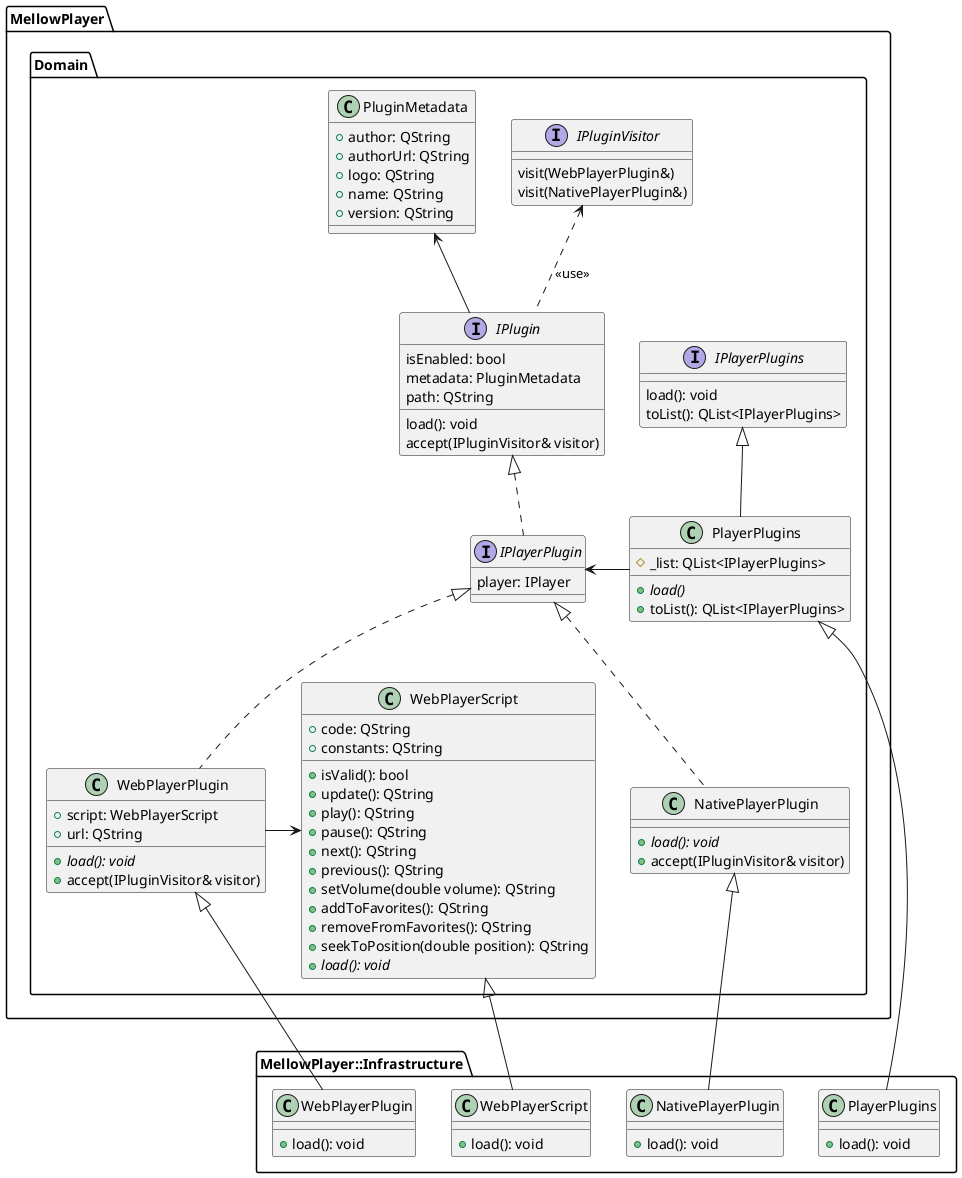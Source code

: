 @startuml

namespace MellowPlayer.Domain {
    interface IPluginVisitor {
        visit(WebPlayerPlugin&)
        visit(NativePlayerPlugin&)
    }

    interface IPlayerPlugins {
        load(): void
        toList(): QList<IPlayerPlugins>
    }

    class PlayerPlugins {
        # _list: QList<IPlayerPlugins>
        + {abstract} load()
        + toList(): QList<IPlayerPlugins>
    }
    IPlayerPlugins <|-- PlayerPlugins
    PlayerPlugins -> IPlayerPlugin

    class PluginMetadata {
        + author: QString
        + authorUrl: QString
        + logo: QString
        + name: QString
        + version: QString
    }

    interface IPlugin {
        isEnabled: bool
        metadata: PluginMetadata
        path: QString
        load(): void
        accept(IPluginVisitor& visitor)
    }
    IPlugin -up-> PluginMetadata
    IPlugin .up.> IPluginVisitor: <<use>>

    interface IPlayerPlugin {
        player: IPlayer
    }
    IPlugin <|.. IPlayerPlugin

    class WebPlayerPlugin {
        + {abstract} load(): void
        + script: WebPlayerScript
        + url: QString
        + accept(IPluginVisitor& visitor)

    }
    IPlayerPlugin <|.. WebPlayerPlugin

    class WebPlayerScript {
        + code: QString
        + constants: QString
        + isValid(): bool
        + update(): QString
        + play(): QString
        + pause(): QString
        + next(): QString
        + previous(): QString
        + setVolume(double volume): QString
        + addToFavorites(): QString
        + removeFromFavorites(): QString
        + seekToPosition(double position): QString
        + {abstract} load(): void
    }
    WebPlayerPlugin -right-> WebPlayerScript

    class NativePlayerPlugin {
        + {abstract} load(): void
        + accept(IPluginVisitor& visitor)
    }
    IPlayerPlugin <|.. NativePlayerPlugin
}

namespace MellowPlayer::Infrastructure {
    class PlayerPlugins {
        + load(): void
    }
    MellowPlayer.Domain.PlayerPlugins <|-- PlayerPlugins

    class WebPlayerPlugin {
        + load(): void
    }
    MellowPlayer.Domain.WebPlayerPlugin <|-- WebPlayerPlugin

    class NativePlayerPlugin {
        + load(): void
    }
    MellowPlayer.Domain.NativePlayerPlugin <|-- NativePlayerPlugin

    class WebPlayerScript {
        + load(): void
    }
    MellowPlayer.Domain.WebPlayerScript <|-- WebPlayerScript
}

@enduml
